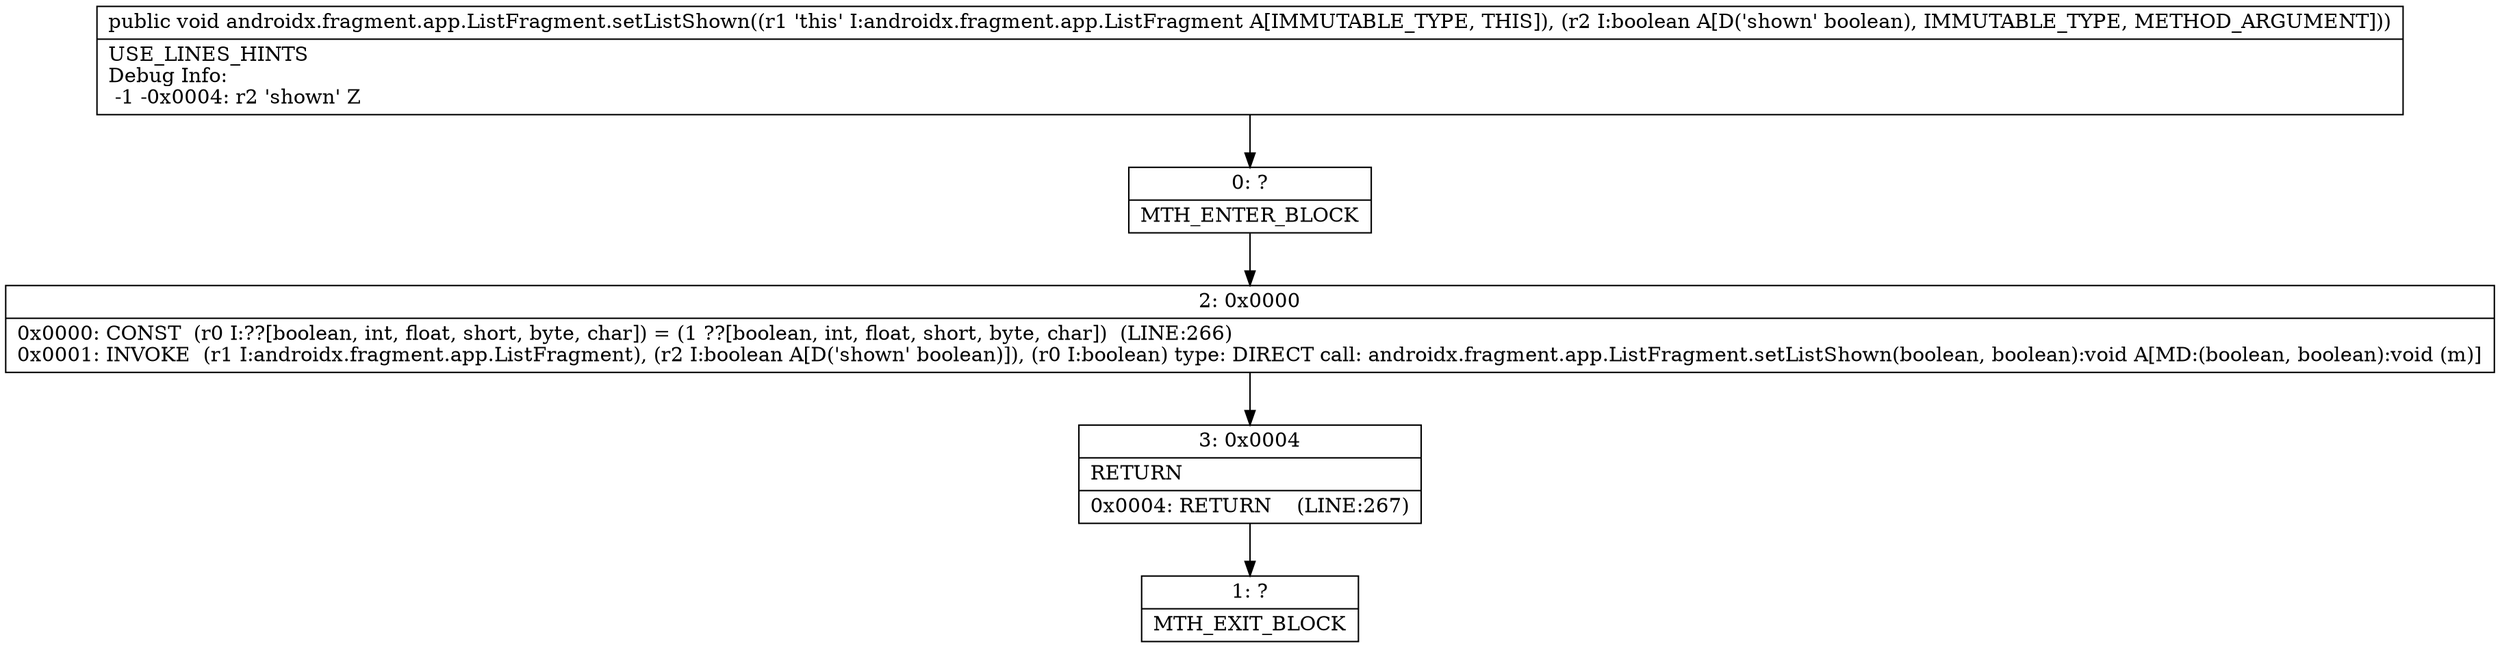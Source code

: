 digraph "CFG forandroidx.fragment.app.ListFragment.setListShown(Z)V" {
Node_0 [shape=record,label="{0\:\ ?|MTH_ENTER_BLOCK\l}"];
Node_2 [shape=record,label="{2\:\ 0x0000|0x0000: CONST  (r0 I:??[boolean, int, float, short, byte, char]) = (1 ??[boolean, int, float, short, byte, char])  (LINE:266)\l0x0001: INVOKE  (r1 I:androidx.fragment.app.ListFragment), (r2 I:boolean A[D('shown' boolean)]), (r0 I:boolean) type: DIRECT call: androidx.fragment.app.ListFragment.setListShown(boolean, boolean):void A[MD:(boolean, boolean):void (m)]\l}"];
Node_3 [shape=record,label="{3\:\ 0x0004|RETURN\l|0x0004: RETURN    (LINE:267)\l}"];
Node_1 [shape=record,label="{1\:\ ?|MTH_EXIT_BLOCK\l}"];
MethodNode[shape=record,label="{public void androidx.fragment.app.ListFragment.setListShown((r1 'this' I:androidx.fragment.app.ListFragment A[IMMUTABLE_TYPE, THIS]), (r2 I:boolean A[D('shown' boolean), IMMUTABLE_TYPE, METHOD_ARGUMENT]))  | USE_LINES_HINTS\lDebug Info:\l  \-1 \-0x0004: r2 'shown' Z\l}"];
MethodNode -> Node_0;Node_0 -> Node_2;
Node_2 -> Node_3;
Node_3 -> Node_1;
}

